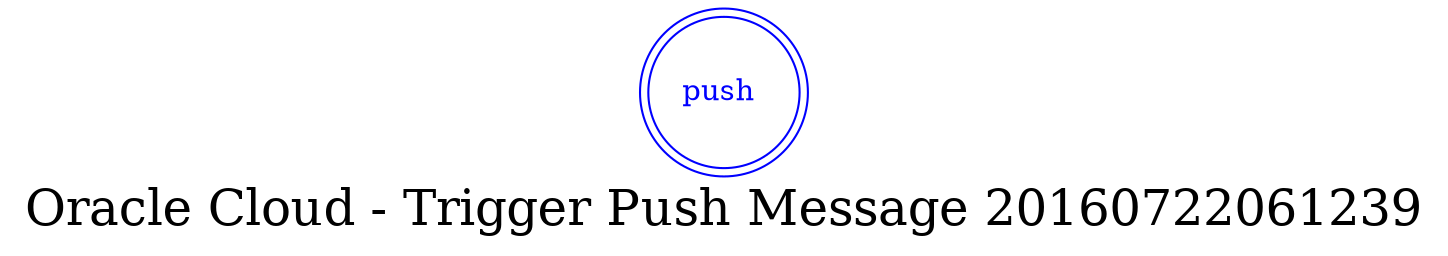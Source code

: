 digraph LexiconGraph {
graph[label="Oracle Cloud - Trigger Push Message 20160722061239", fontsize=24]
splines=true
"push " [color=blue, fontcolor=blue, shape=doublecircle]
}
